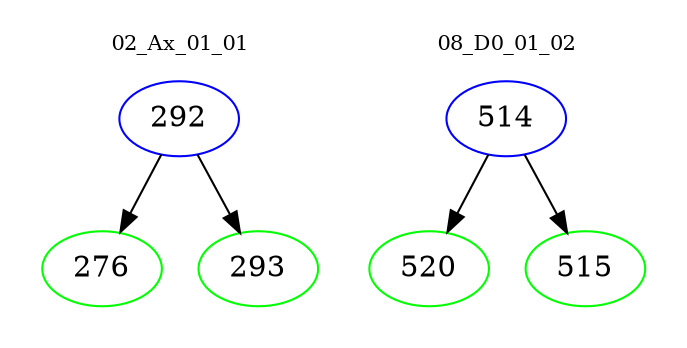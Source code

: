 digraph{
subgraph cluster_0 {
color = white
label = "02_Ax_01_01";
fontsize=10;
T0_292 [label="292", color="blue"]
T0_292 -> T0_276 [color="black"]
T0_276 [label="276", color="green"]
T0_292 -> T0_293 [color="black"]
T0_293 [label="293", color="green"]
}
subgraph cluster_1 {
color = white
label = "08_D0_01_02";
fontsize=10;
T1_514 [label="514", color="blue"]
T1_514 -> T1_520 [color="black"]
T1_520 [label="520", color="green"]
T1_514 -> T1_515 [color="black"]
T1_515 [label="515", color="green"]
}
}
